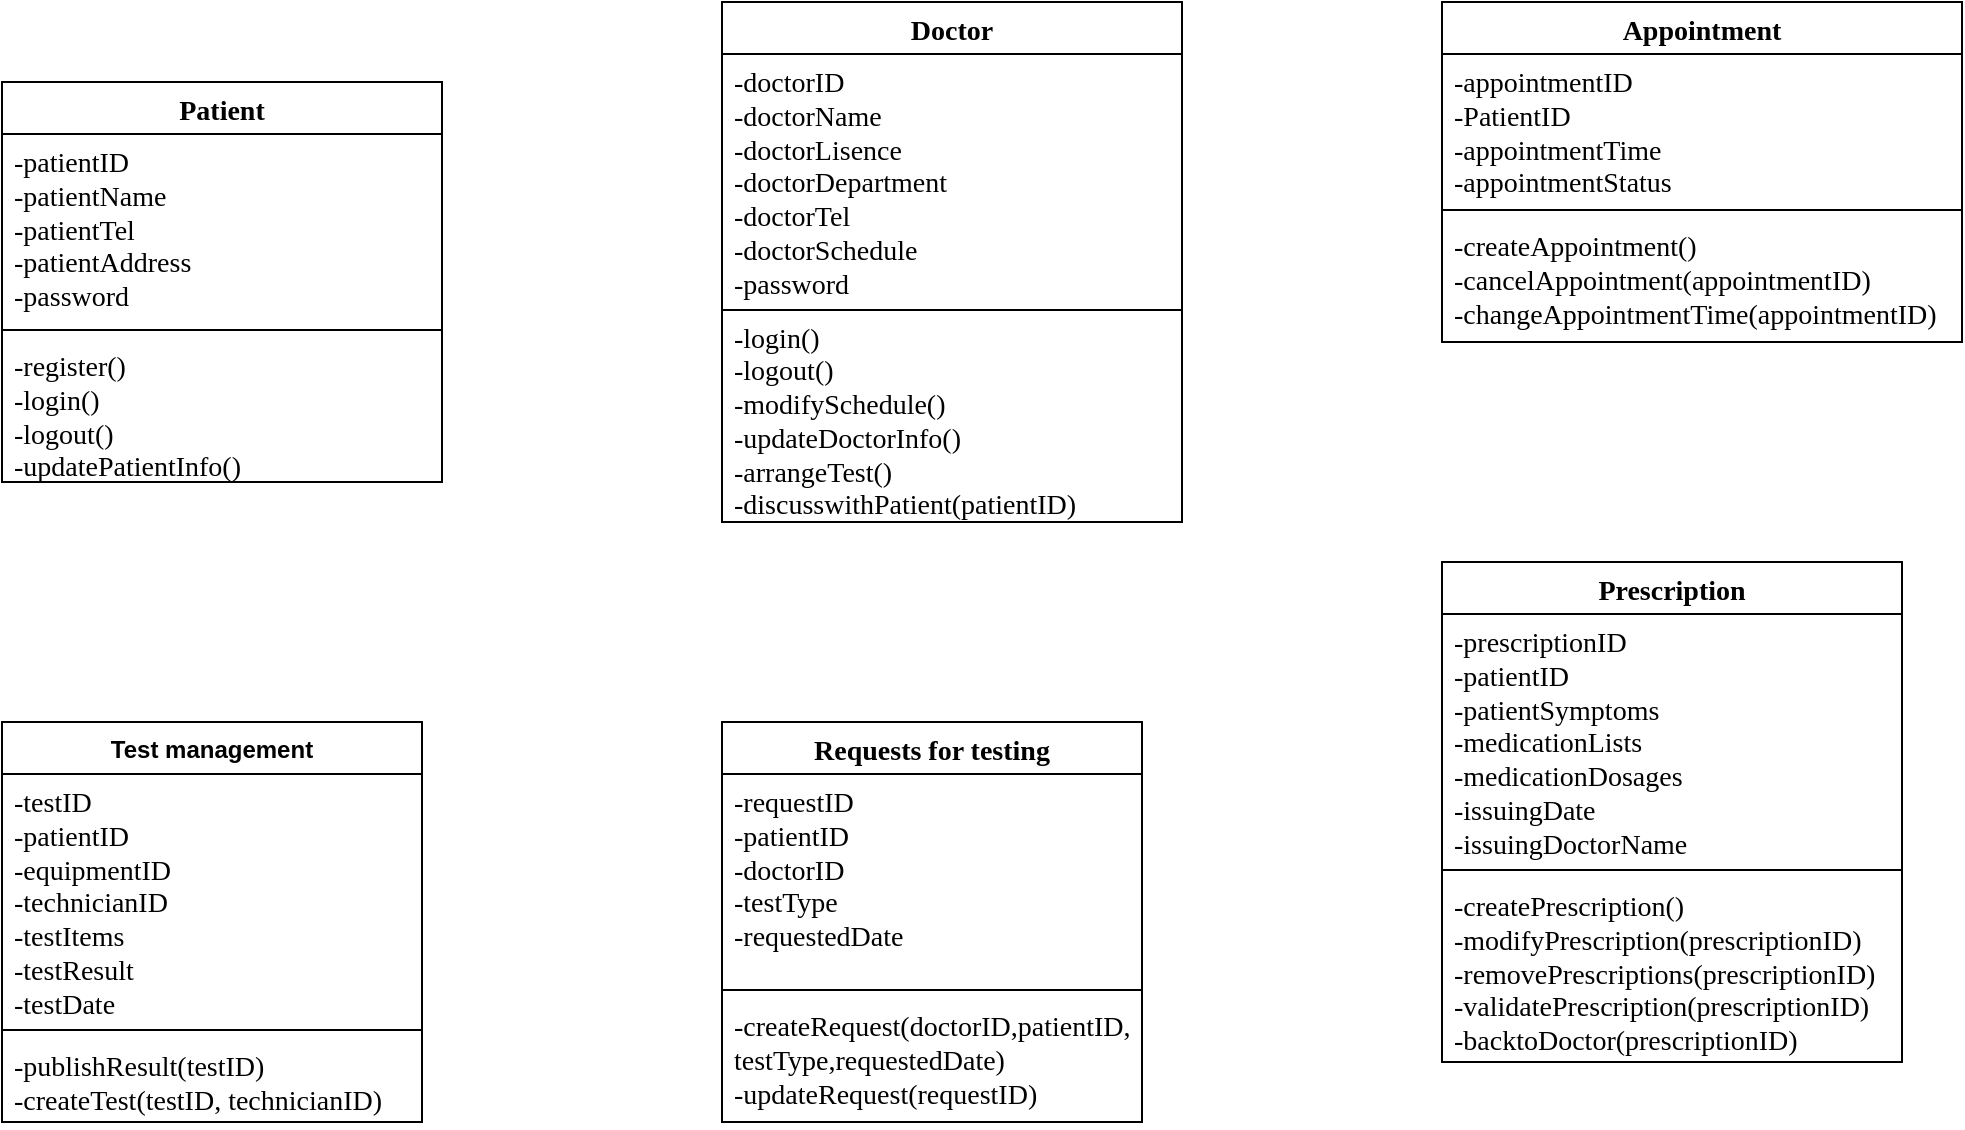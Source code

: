 <mxfile version="22.1.7" type="github">
  <diagram name="第 1 页" id="DenZLdO3r4VADLiXXg4M">
    <mxGraphModel dx="2165" dy="2223" grid="1" gridSize="10" guides="1" tooltips="1" connect="1" arrows="1" fold="1" page="1" pageScale="1" pageWidth="1169" pageHeight="827" math="0" shadow="0">
      <root>
        <mxCell id="0" />
        <mxCell id="1" parent="0" />
        <mxCell id="p3Dcqv_cOVk0L3FrFvDK-1" value="&lt;font style=&quot;font-size: 14px;&quot; face=&quot;Times New Roman&quot;&gt;Doctor&lt;/font&gt;" style="swimlane;fontStyle=1;align=center;verticalAlign=top;childLayout=stackLayout;horizontal=1;startSize=26;horizontalStack=0;resizeParent=1;resizeParentMax=0;resizeLast=0;collapsible=1;marginBottom=0;whiteSpace=wrap;html=1;" vertex="1" parent="1">
          <mxGeometry x="80" y="-920" width="230" height="260" as="geometry" />
        </mxCell>
        <mxCell id="p3Dcqv_cOVk0L3FrFvDK-2" value="-doctorID&lt;br style=&quot;font-size: 14px;&quot;&gt;-doctorName&lt;br&gt;-doctorLisence&lt;br style=&quot;font-size: 14px;&quot;&gt;-doctorDepartment&lt;br style=&quot;font-size: 14px;&quot;&gt;-doctorTel&lt;br style=&quot;font-size: 14px;&quot;&gt;-doctorSchedule&lt;br&gt;-password" style="text;strokeColor=none;fillColor=none;align=left;verticalAlign=top;spacingLeft=4;spacingRight=4;overflow=hidden;rotatable=0;points=[[0,0.5],[1,0.5]];portConstraint=eastwest;whiteSpace=wrap;html=1;fontFamily=Times New Roman;fontStyle=0;fontSize=14;" vertex="1" parent="p3Dcqv_cOVk0L3FrFvDK-1">
          <mxGeometry y="26" width="230" height="124" as="geometry" />
        </mxCell>
        <mxCell id="p3Dcqv_cOVk0L3FrFvDK-3" value="" style="line;strokeWidth=1;fillColor=none;align=left;verticalAlign=middle;spacingTop=-1;spacingLeft=3;spacingRight=3;rotatable=0;labelPosition=right;points=[];portConstraint=eastwest;strokeColor=inherit;" vertex="1" parent="p3Dcqv_cOVk0L3FrFvDK-1">
          <mxGeometry y="150" width="230" height="8" as="geometry" />
        </mxCell>
        <mxCell id="p3Dcqv_cOVk0L3FrFvDK-4" value="-login()&lt;br&gt;-logout()&lt;br style=&quot;font-size: 14px;&quot;&gt;-modifySchedule()&lt;br style=&quot;font-size: 14px;&quot;&gt;-updateDoctorInfo()&lt;br style=&quot;font-size: 14px;&quot;&gt;-arrangeTest()&lt;br&gt;-discusswithPatient(patientID)" style="text;strokeColor=none;fillColor=none;align=left;verticalAlign=middle;spacingLeft=4;spacingRight=4;overflow=hidden;rotatable=0;points=[[0,0.5],[1,0.5]];portConstraint=eastwest;whiteSpace=wrap;html=1;fontSize=14;fontFamily=Times New Roman;" vertex="1" parent="p3Dcqv_cOVk0L3FrFvDK-1">
          <mxGeometry y="158" width="230" height="102" as="geometry" />
        </mxCell>
        <mxCell id="p3Dcqv_cOVk0L3FrFvDK-5" value="&lt;font face=&quot;Times New Roman&quot; style=&quot;font-size: 14px;&quot;&gt;Appointment&lt;/font&gt;" style="swimlane;fontStyle=1;align=center;verticalAlign=top;childLayout=stackLayout;horizontal=1;startSize=26;horizontalStack=0;resizeParent=1;resizeParentMax=0;resizeLast=0;collapsible=1;marginBottom=0;whiteSpace=wrap;html=1;" vertex="1" parent="1">
          <mxGeometry x="440" y="-920" width="260" height="170" as="geometry" />
        </mxCell>
        <mxCell id="p3Dcqv_cOVk0L3FrFvDK-6" value="-appointmentID&lt;br style=&quot;font-size: 14px;&quot;&gt;-PatientID&lt;br style=&quot;font-size: 14px;&quot;&gt;-appointmentTime&lt;br style=&quot;font-size: 14px;&quot;&gt;-appointmentStatus" style="text;strokeColor=none;fillColor=none;align=left;verticalAlign=top;spacingLeft=4;spacingRight=4;overflow=hidden;rotatable=0;points=[[0,0.5],[1,0.5]];portConstraint=eastwest;whiteSpace=wrap;html=1;fontFamily=Times New Roman;fontSize=14;" vertex="1" parent="p3Dcqv_cOVk0L3FrFvDK-5">
          <mxGeometry y="26" width="260" height="74" as="geometry" />
        </mxCell>
        <mxCell id="p3Dcqv_cOVk0L3FrFvDK-7" value="" style="line;strokeWidth=1;fillColor=none;align=left;verticalAlign=middle;spacingTop=-1;spacingLeft=3;spacingRight=3;rotatable=0;labelPosition=right;points=[];portConstraint=eastwest;strokeColor=inherit;" vertex="1" parent="p3Dcqv_cOVk0L3FrFvDK-5">
          <mxGeometry y="100" width="260" height="8" as="geometry" />
        </mxCell>
        <mxCell id="p3Dcqv_cOVk0L3FrFvDK-8" value="-createAppointment()&lt;br style=&quot;border-color: var(--border-color);&quot;&gt;-cancelAppointment(appointmentID)&lt;br style=&quot;border-color: var(--border-color);&quot;&gt;-changeAppointmentTime(appointmentID)&lt;br&gt;" style="text;strokeColor=none;fillColor=none;align=left;verticalAlign=top;spacingLeft=4;spacingRight=4;overflow=hidden;rotatable=0;points=[[0,0.5],[1,0.5]];portConstraint=eastwest;whiteSpace=wrap;html=1;fontFamily=Times New Roman;fontSize=14;" vertex="1" parent="p3Dcqv_cOVk0L3FrFvDK-5">
          <mxGeometry y="108" width="260" height="62" as="geometry" />
        </mxCell>
        <mxCell id="p3Dcqv_cOVk0L3FrFvDK-9" value="&lt;font style=&quot;font-size: 14px;&quot;&gt;Prescription&lt;/font&gt;" style="swimlane;fontStyle=1;align=center;verticalAlign=top;childLayout=stackLayout;horizontal=1;startSize=26;horizontalStack=0;resizeParent=1;resizeParentMax=0;resizeLast=0;collapsible=1;marginBottom=0;whiteSpace=wrap;html=1;fontFamily=Times New Roman;" vertex="1" parent="1">
          <mxGeometry x="440" y="-640" width="230" height="250" as="geometry">
            <mxRectangle x="30" y="280" width="110" height="30" as="alternateBounds" />
          </mxGeometry>
        </mxCell>
        <mxCell id="p3Dcqv_cOVk0L3FrFvDK-10" value="&lt;font&gt;-prescriptionID&lt;br&gt;-patientID&lt;br style=&quot;font-size: 14px;&quot;&gt;-patientSymptoms&lt;br style=&quot;font-size: 14px;&quot;&gt;-medicationLists&lt;br style=&quot;font-size: 14px;&quot;&gt;-medicationDosages&lt;br&gt;-issuingDate&lt;br&gt;-issuingDoctorName&lt;/font&gt;" style="text;strokeColor=none;fillColor=none;align=left;verticalAlign=top;spacingLeft=4;spacingRight=4;overflow=hidden;rotatable=0;points=[[0,0.5],[1,0.5]];portConstraint=eastwest;whiteSpace=wrap;html=1;fontFamily=Times New Roman;fontSize=14;" vertex="1" parent="p3Dcqv_cOVk0L3FrFvDK-9">
          <mxGeometry y="26" width="230" height="124" as="geometry" />
        </mxCell>
        <mxCell id="p3Dcqv_cOVk0L3FrFvDK-11" value="" style="line;strokeWidth=1;fillColor=none;align=left;verticalAlign=middle;spacingTop=-1;spacingLeft=3;spacingRight=3;rotatable=0;labelPosition=right;points=[];portConstraint=eastwest;strokeColor=inherit;" vertex="1" parent="p3Dcqv_cOVk0L3FrFvDK-9">
          <mxGeometry y="150" width="230" height="8" as="geometry" />
        </mxCell>
        <mxCell id="p3Dcqv_cOVk0L3FrFvDK-12" value="-createPrescription()&lt;br style=&quot;border-color: var(--border-color);&quot;&gt;-modifyPrescription(prescriptionID)&lt;br style=&quot;border-color: var(--border-color);&quot;&gt;-removePrescriptions(prescriptionID)&lt;br style=&quot;border-color: var(--border-color);&quot;&gt;-validatePrescription(prescriptionID)&lt;br style=&quot;border-color: var(--border-color);&quot;&gt;-backtoDoctor(prescriptionID)" style="text;strokeColor=none;fillColor=none;align=left;verticalAlign=top;spacingLeft=4;spacingRight=4;overflow=hidden;rotatable=0;points=[[0,0.5],[1,0.5]];portConstraint=eastwest;whiteSpace=wrap;html=1;fontFamily=Times New Roman;fontSize=14;" vertex="1" parent="p3Dcqv_cOVk0L3FrFvDK-9">
          <mxGeometry y="158" width="230" height="92" as="geometry" />
        </mxCell>
        <mxCell id="p3Dcqv_cOVk0L3FrFvDK-15" value="&lt;font style=&quot;font-size: 14px;&quot; face=&quot;Times New Roman&quot;&gt;Requests for testing&lt;/font&gt;" style="swimlane;fontStyle=1;align=center;verticalAlign=top;childLayout=stackLayout;horizontal=1;startSize=26;horizontalStack=0;resizeParent=1;resizeParentMax=0;resizeLast=0;collapsible=1;marginBottom=0;whiteSpace=wrap;html=1;" vertex="1" parent="1">
          <mxGeometry x="80" y="-560" width="210" height="200" as="geometry" />
        </mxCell>
        <mxCell id="p3Dcqv_cOVk0L3FrFvDK-16" value="-requestID&lt;br&gt;-patientID&lt;br&gt;-doctorID&lt;br style=&quot;border-color: var(--border-color);&quot;&gt;-testType&lt;br&gt;-requestedDate" style="text;strokeColor=none;fillColor=none;align=left;verticalAlign=top;spacingLeft=4;spacingRight=4;overflow=hidden;rotatable=0;points=[[0,0.5],[1,0.5]];portConstraint=eastwest;whiteSpace=wrap;html=1;fontFamily=Times New Roman;fontSize=14;" vertex="1" parent="p3Dcqv_cOVk0L3FrFvDK-15">
          <mxGeometry y="26" width="210" height="104" as="geometry" />
        </mxCell>
        <mxCell id="p3Dcqv_cOVk0L3FrFvDK-17" value="" style="line;strokeWidth=1;fillColor=none;align=left;verticalAlign=middle;spacingTop=-1;spacingLeft=3;spacingRight=3;rotatable=0;labelPosition=right;points=[];portConstraint=eastwest;strokeColor=inherit;" vertex="1" parent="p3Dcqv_cOVk0L3FrFvDK-15">
          <mxGeometry y="130" width="210" height="8" as="geometry" />
        </mxCell>
        <mxCell id="p3Dcqv_cOVk0L3FrFvDK-18" value="-createRequest(doctorID,patientID,&lt;br&gt;testType,requestedDate)&lt;br style=&quot;font-size: 14px;&quot;&gt;-updateRequest(requestID)" style="text;strokeColor=none;fillColor=none;align=left;verticalAlign=top;spacingLeft=4;spacingRight=4;overflow=hidden;rotatable=0;points=[[0,0.5],[1,0.5]];portConstraint=eastwest;whiteSpace=wrap;html=1;fontFamily=Times New Roman;fontSize=14;" vertex="1" parent="p3Dcqv_cOVk0L3FrFvDK-15">
          <mxGeometry y="138" width="210" height="62" as="geometry" />
        </mxCell>
        <mxCell id="p3Dcqv_cOVk0L3FrFvDK-21" value="Patient" style="swimlane;fontStyle=1;align=center;verticalAlign=top;childLayout=stackLayout;horizontal=1;startSize=26;horizontalStack=0;resizeParent=1;resizeParentMax=0;resizeLast=0;collapsible=1;marginBottom=0;whiteSpace=wrap;html=1;fontFamily=Times New Roman;fontSize=14;" vertex="1" parent="1">
          <mxGeometry x="-280" y="-880" width="220" height="200" as="geometry" />
        </mxCell>
        <mxCell id="p3Dcqv_cOVk0L3FrFvDK-22" value="-patientID&lt;br style=&quot;font-size: 14px;&quot;&gt;-patientName&lt;br style=&quot;font-size: 14px;&quot;&gt;-patientTel&lt;br style=&quot;font-size: 14px;&quot;&gt;-patientAddress&lt;br style=&quot;font-size: 14px;&quot;&gt;-password" style="text;strokeColor=none;fillColor=none;align=left;verticalAlign=top;spacingLeft=4;spacingRight=4;overflow=hidden;rotatable=0;points=[[0,0.5],[1,0.5]];portConstraint=eastwest;whiteSpace=wrap;html=1;fontFamily=Times New Roman;fontSize=14;" vertex="1" parent="p3Dcqv_cOVk0L3FrFvDK-21">
          <mxGeometry y="26" width="220" height="94" as="geometry" />
        </mxCell>
        <mxCell id="p3Dcqv_cOVk0L3FrFvDK-23" value="" style="line;strokeWidth=1;fillColor=none;align=left;verticalAlign=middle;spacingTop=-1;spacingLeft=3;spacingRight=3;rotatable=0;labelPosition=right;points=[];portConstraint=eastwest;strokeColor=inherit;" vertex="1" parent="p3Dcqv_cOVk0L3FrFvDK-21">
          <mxGeometry y="120" width="220" height="8" as="geometry" />
        </mxCell>
        <mxCell id="p3Dcqv_cOVk0L3FrFvDK-24" value="-register()&lt;br&gt;-login()&lt;br style=&quot;border-color: var(--border-color); font-size: 14px;&quot;&gt;&lt;span style=&quot;font-size: 14px;&quot;&gt;-logout()&lt;br&gt;-updatePatientInfo()&lt;br&gt;&lt;/span&gt;" style="text;strokeColor=none;fillColor=none;align=left;verticalAlign=top;spacingLeft=4;spacingRight=4;overflow=hidden;rotatable=0;points=[[0,0.5],[1,0.5]];portConstraint=eastwest;whiteSpace=wrap;html=1;fontSize=14;fontFamily=Times New Roman;" vertex="1" parent="p3Dcqv_cOVk0L3FrFvDK-21">
          <mxGeometry y="128" width="220" height="72" as="geometry" />
        </mxCell>
        <mxCell id="p3Dcqv_cOVk0L3FrFvDK-25" value="Test management" style="swimlane;fontStyle=1;align=center;verticalAlign=top;childLayout=stackLayout;horizontal=1;startSize=26;horizontalStack=0;resizeParent=1;resizeParentMax=0;resizeLast=0;collapsible=1;marginBottom=0;whiteSpace=wrap;html=1;" vertex="1" parent="1">
          <mxGeometry x="-280" y="-560" width="210" height="200" as="geometry" />
        </mxCell>
        <mxCell id="p3Dcqv_cOVk0L3FrFvDK-26" value="-testID&lt;br style=&quot;font-size: 14px;&quot;&gt;-patientID&lt;br&gt;-equipmentID&lt;br&gt;-technicianID&lt;br&gt;-testItems&lt;br style=&quot;font-size: 14px;&quot;&gt;-testResult&lt;br&gt;-testDate" style="text;strokeColor=none;fillColor=none;align=left;verticalAlign=top;spacingLeft=4;spacingRight=4;overflow=hidden;rotatable=0;points=[[0,0.5],[1,0.5]];portConstraint=eastwest;whiteSpace=wrap;html=1;fontFamily=Times New Roman;fontSize=14;" vertex="1" parent="p3Dcqv_cOVk0L3FrFvDK-25">
          <mxGeometry y="26" width="210" height="124" as="geometry" />
        </mxCell>
        <mxCell id="p3Dcqv_cOVk0L3FrFvDK-27" value="" style="line;strokeWidth=1;fillColor=none;align=left;verticalAlign=middle;spacingTop=-1;spacingLeft=3;spacingRight=3;rotatable=0;labelPosition=right;points=[];portConstraint=eastwest;strokeColor=inherit;" vertex="1" parent="p3Dcqv_cOVk0L3FrFvDK-25">
          <mxGeometry y="150" width="210" height="8" as="geometry" />
        </mxCell>
        <mxCell id="p3Dcqv_cOVk0L3FrFvDK-28" value="-publishResult(testID)&lt;br&gt;-createTest(testID, technicianID)" style="text;strokeColor=none;fillColor=none;align=left;verticalAlign=top;spacingLeft=4;spacingRight=4;overflow=hidden;rotatable=0;points=[[0,0.5],[1,0.5]];portConstraint=eastwest;whiteSpace=wrap;html=1;fontFamily=Times New Roman;fontSize=14;" vertex="1" parent="p3Dcqv_cOVk0L3FrFvDK-25">
          <mxGeometry y="158" width="210" height="42" as="geometry" />
        </mxCell>
      </root>
    </mxGraphModel>
  </diagram>
</mxfile>
